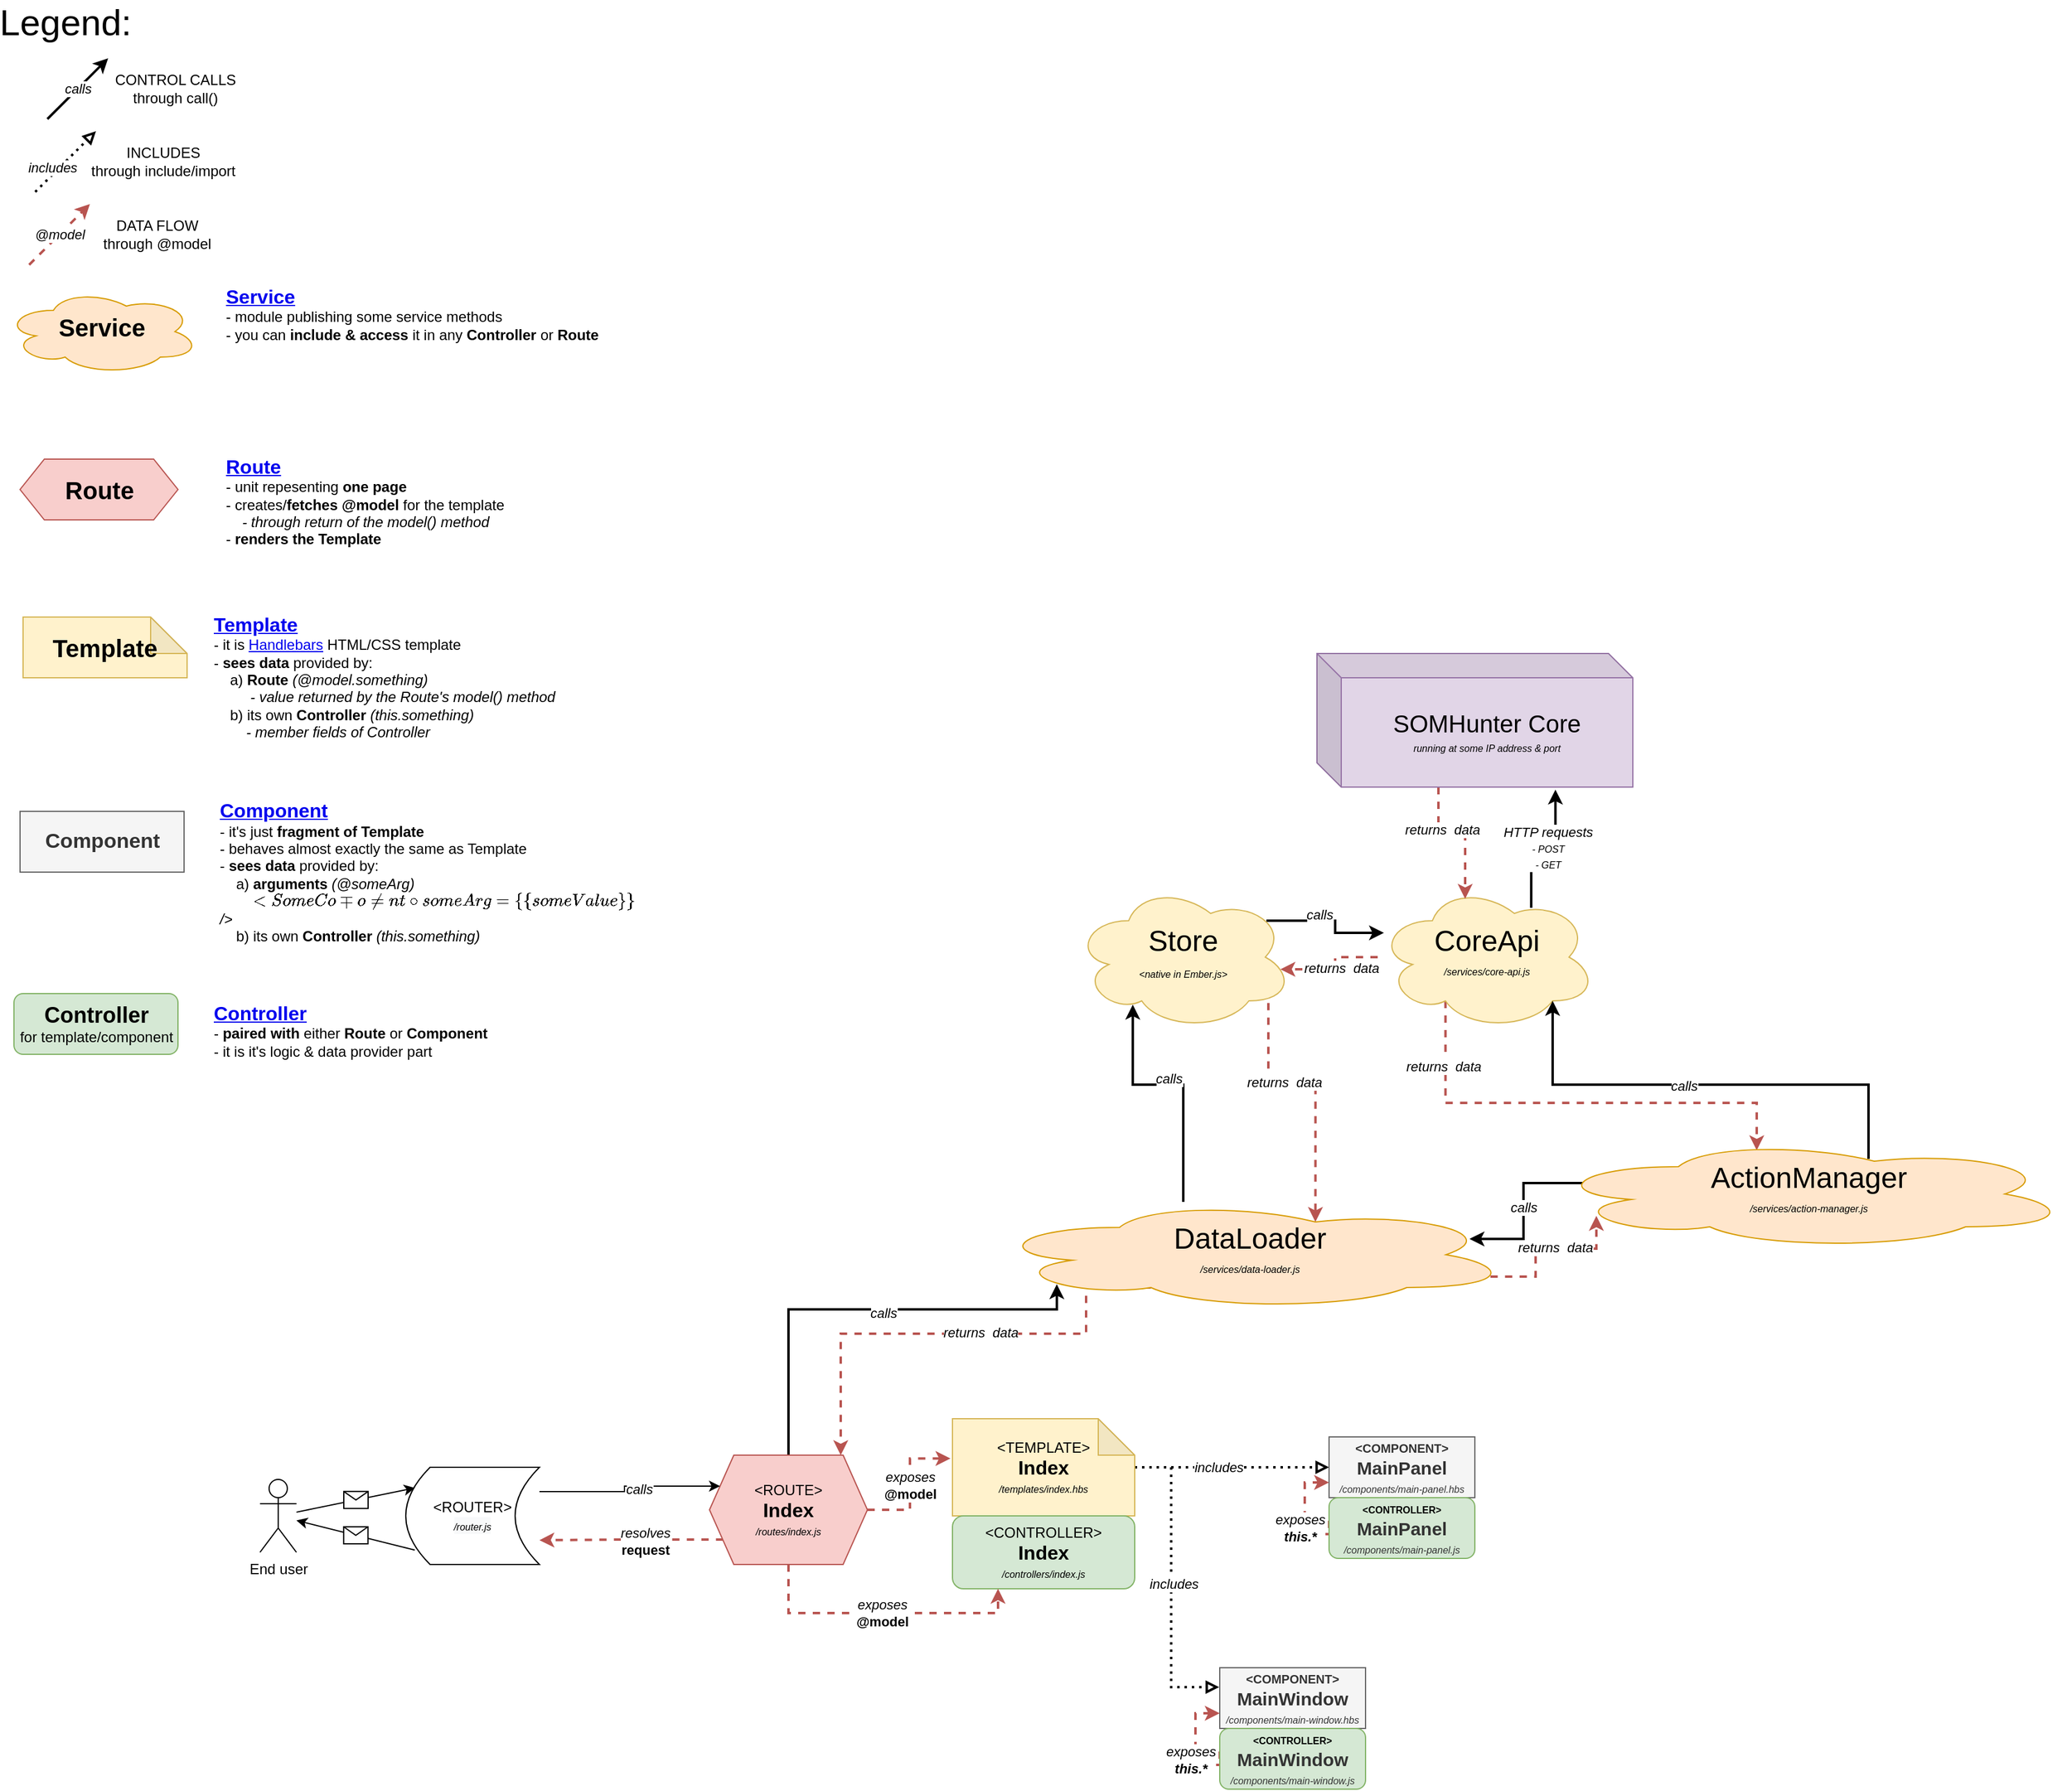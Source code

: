 <mxfile version="14.4.3" type="device"><diagram id="C5RBs43oDa-KdzZeNtuy" name="Page-1"><mxGraphModel dx="3685" dy="2343" grid="1" gridSize="10" guides="1" tooltips="1" connect="1" arrows="1" fold="1" page="1" pageScale="1" pageWidth="827" pageHeight="1169" math="0" shadow="0"><root><mxCell id="WIyWlLk6GJQsqaUBKTNV-0"/><mxCell id="WIyWlLk6GJQsqaUBKTNV-1" parent="WIyWlLk6GJQsqaUBKTNV-0"/><mxCell id="Moz9kq4aoB-IDaMk0kOL-61" style="edgeStyle=orthogonalEdgeStyle;rounded=0;orthogonalLoop=1;jettySize=auto;html=1;entryX=0.755;entryY=1.019;entryDx=0;entryDy=0;entryPerimeter=0;startArrow=none;startFill=0;endArrow=classic;endFill=1;strokeWidth=2;exitX=0.702;exitY=0.161;exitDx=0;exitDy=0;exitPerimeter=0;" parent="WIyWlLk6GJQsqaUBKTNV-1" source="Moz9kq4aoB-IDaMk0kOL-0" target="Moz9kq4aoB-IDaMk0kOL-10" edge="1"><mxGeometry relative="1" as="geometry"/></mxCell><mxCell id="wRcJQOtpRJ1kES2h3xMo-16" value="&lt;i&gt;&lt;font style=&quot;font-size: 11px&quot;&gt;HTTP requests&lt;/font&gt;&lt;br&gt;&lt;span style=&quot;font-size: 8px&quot;&gt;- POST&lt;/span&gt;&lt;br&gt;&lt;span style=&quot;font-size: 8px&quot;&gt;- GET&lt;/span&gt;&lt;br&gt;&lt;/i&gt;" style="edgeLabel;html=1;align=center;verticalAlign=middle;resizable=0;points=[];" vertex="1" connectable="0" parent="Moz9kq4aoB-IDaMk0kOL-61"><mxGeometry x="0.37" relative="1" as="geometry"><mxPoint x="-6.31" y="10.79" as="offset"/></mxGeometry></mxCell><mxCell id="wRcJQOtpRJ1kES2h3xMo-8" style="edgeStyle=orthogonalEdgeStyle;rounded=0;orthogonalLoop=1;jettySize=auto;html=1;dashed=1;startArrow=none;startFill=0;strokeWidth=2;fillColor=#f8cecc;strokeColor=#b85450;entryX=0.4;entryY=0.1;entryDx=0;entryDy=0;entryPerimeter=0;exitX=0.31;exitY=0.8;exitDx=0;exitDy=0;exitPerimeter=0;" edge="1" parent="WIyWlLk6GJQsqaUBKTNV-1" source="Moz9kq4aoB-IDaMk0kOL-0" target="Moz9kq4aoB-IDaMk0kOL-54"><mxGeometry relative="1" as="geometry"><Array as="points"><mxPoint x="-14" y="140"/><mxPoint x="242" y="140"/></Array></mxGeometry></mxCell><mxCell id="wRcJQOtpRJ1kES2h3xMo-20" value="&lt;i&gt;returns&amp;nbsp; data&lt;/i&gt;" style="edgeLabel;html=1;align=center;verticalAlign=middle;resizable=0;points=[];" vertex="1" connectable="0" parent="wRcJQOtpRJ1kES2h3xMo-8"><mxGeometry x="-0.718" y="-2" relative="1" as="geometry"><mxPoint as="offset"/></mxGeometry></mxCell><mxCell id="wRcJQOtpRJ1kES2h3xMo-9" style="edgeStyle=orthogonalEdgeStyle;rounded=0;orthogonalLoop=1;jettySize=auto;html=1;entryX=0.944;entryY=0.583;entryDx=0;entryDy=0;entryPerimeter=0;dashed=1;startArrow=none;startFill=0;strokeWidth=2;fillColor=#f8cecc;strokeColor=#b85450;" edge="1" parent="WIyWlLk6GJQsqaUBKTNV-1" source="Moz9kq4aoB-IDaMk0kOL-0" target="Moz9kq4aoB-IDaMk0kOL-15"><mxGeometry relative="1" as="geometry"/></mxCell><mxCell id="wRcJQOtpRJ1kES2h3xMo-23" value="&lt;i&gt;returns&amp;nbsp; data&lt;/i&gt;" style="edgeLabel;html=1;align=center;verticalAlign=middle;resizable=0;points=[];" vertex="1" connectable="0" parent="wRcJQOtpRJ1kES2h3xMo-9"><mxGeometry x="0.273" y="-1" relative="1" as="geometry"><mxPoint x="17.5" as="offset"/></mxGeometry></mxCell><mxCell id="Moz9kq4aoB-IDaMk0kOL-0" value="&lt;font style=&quot;font-size: 24px ; line-height: 70%&quot;&gt;CoreApi&lt;br&gt;&lt;i style=&quot;font-size: 12px&quot;&gt;&lt;font style=&quot;font-size: 8px&quot;&gt;/services/core-api.js&lt;/font&gt;&lt;/i&gt;&lt;br&gt;&lt;/font&gt;" style="ellipse;shape=cloud;whiteSpace=wrap;html=1;fillColor=#fff2cc;strokeColor=#d6b656;" parent="WIyWlLk6GJQsqaUBKTNV-1" vertex="1"><mxGeometry x="-70" y="-40" width="180" height="120" as="geometry"/></mxCell><mxCell id="wRcJQOtpRJ1kES2h3xMo-45" style="edgeStyle=orthogonalEdgeStyle;rounded=0;orthogonalLoop=1;jettySize=auto;html=1;entryX=0;entryY=0.5;entryDx=0;entryDy=0;dashed=1;dashPattern=1 2;startArrow=none;startFill=0;endArrow=block;endFill=0;strokeColor=#000000;strokeWidth=2;" edge="1" parent="WIyWlLk6GJQsqaUBKTNV-1" source="Moz9kq4aoB-IDaMk0kOL-3" target="wRcJQOtpRJ1kES2h3xMo-40"><mxGeometry relative="1" as="geometry"/></mxCell><mxCell id="wRcJQOtpRJ1kES2h3xMo-46" value="&lt;i&gt;includes&lt;/i&gt;" style="edgeLabel;html=1;align=center;verticalAlign=middle;resizable=0;points=[];" vertex="1" connectable="0" parent="wRcJQOtpRJ1kES2h3xMo-45"><mxGeometry x="-0.137" relative="1" as="geometry"><mxPoint as="offset"/></mxGeometry></mxCell><mxCell id="wRcJQOtpRJ1kES2h3xMo-47" style="edgeStyle=orthogonalEdgeStyle;rounded=0;orthogonalLoop=1;jettySize=auto;html=1;entryX=-0.004;entryY=0.319;entryDx=0;entryDy=0;entryPerimeter=0;dashed=1;dashPattern=1 2;startArrow=none;startFill=0;endArrow=block;endFill=0;strokeColor=#000000;strokeWidth=2;" edge="1" parent="WIyWlLk6GJQsqaUBKTNV-1" source="Moz9kq4aoB-IDaMk0kOL-3" target="Moz9kq4aoB-IDaMk0kOL-48"><mxGeometry relative="1" as="geometry"><Array as="points"><mxPoint x="-240" y="440"/><mxPoint x="-240" y="621"/></Array></mxGeometry></mxCell><mxCell id="wRcJQOtpRJ1kES2h3xMo-48" value="&lt;i&gt;includes&lt;/i&gt;" style="edgeLabel;html=1;align=center;verticalAlign=middle;resizable=0;points=[];" vertex="1" connectable="0" parent="wRcJQOtpRJ1kES2h3xMo-47"><mxGeometry x="0.007" y="2" relative="1" as="geometry"><mxPoint as="offset"/></mxGeometry></mxCell><mxCell id="Moz9kq4aoB-IDaMk0kOL-3" value="&amp;lt;TEMPLATE&amp;gt;&lt;br&gt;&lt;font style=&quot;font-size: 16px&quot;&gt;&lt;b&gt;Index&lt;/b&gt;&lt;/font&gt;&lt;br&gt;&lt;i&gt;&lt;font style=&quot;font-size: 8px&quot;&gt;/templates/index.hbs&lt;/font&gt;&lt;/i&gt;" style="shape=note;whiteSpace=wrap;html=1;backgroundOutline=1;darkOpacity=0.05;fillColor=#fff2cc;strokeColor=#d6b656;" parent="WIyWlLk6GJQsqaUBKTNV-1" vertex="1"><mxGeometry x="-420" y="400" width="150" height="80" as="geometry"/></mxCell><mxCell id="wRcJQOtpRJ1kES2h3xMo-6" style="edgeStyle=orthogonalEdgeStyle;rounded=0;orthogonalLoop=1;jettySize=auto;html=1;entryX=0.4;entryY=0.1;entryDx=0;entryDy=0;entryPerimeter=0;startArrow=none;startFill=0;strokeWidth=2;fillColor=#f8cecc;strokeColor=#b85450;dashed=1;" edge="1" parent="WIyWlLk6GJQsqaUBKTNV-1" source="Moz9kq4aoB-IDaMk0kOL-10" target="Moz9kq4aoB-IDaMk0kOL-0"><mxGeometry relative="1" as="geometry"><Array as="points"><mxPoint x="-20" y="-80"/><mxPoint x="2" y="-80"/></Array></mxGeometry></mxCell><mxCell id="wRcJQOtpRJ1kES2h3xMo-22" value="&lt;i&gt;returns&amp;nbsp; data&lt;/i&gt;" style="edgeLabel;html=1;align=center;verticalAlign=middle;resizable=0;points=[];" vertex="1" connectable="0" parent="wRcJQOtpRJ1kES2h3xMo-6"><mxGeometry x="-0.383" y="3" relative="1" as="geometry"><mxPoint as="offset"/></mxGeometry></mxCell><mxCell id="Moz9kq4aoB-IDaMk0kOL-10" value="&lt;font&gt;&lt;span style=&quot;font-size: 20px&quot;&gt;SOMHunter Core&lt;/span&gt;&lt;br&gt;&lt;span style=&quot;font-size: 8px&quot;&gt;&lt;i&gt;running at some IP address &amp;amp; port&lt;/i&gt;&lt;/span&gt;&lt;br&gt;&lt;/font&gt;" style="shape=cube;whiteSpace=wrap;html=1;boundedLbl=1;backgroundOutline=1;darkOpacity=0.05;darkOpacity2=0.1;strokeColor=#9673a6;fillColor=#e1d5e7;" parent="WIyWlLk6GJQsqaUBKTNV-1" vertex="1"><mxGeometry x="-120" y="-230" width="260" height="110" as="geometry"/></mxCell><mxCell id="Moz9kq4aoB-IDaMk0kOL-62" style="edgeStyle=orthogonalEdgeStyle;rounded=0;orthogonalLoop=1;jettySize=auto;html=1;entryX=0.831;entryY=0;entryDx=0;entryDy=0;startArrow=none;startFill=0;endArrow=classic;endFill=1;strokeWidth=2;fillColor=#f8cecc;strokeColor=#b85450;dashed=1;exitX=0.31;exitY=0.8;exitDx=0;exitDy=0;exitPerimeter=0;entryPerimeter=0;" parent="WIyWlLk6GJQsqaUBKTNV-1" source="wRcJQOtpRJ1kES2h3xMo-0" target="Moz9kq4aoB-IDaMk0kOL-24" edge="1"><mxGeometry relative="1" as="geometry"><Array as="points"><mxPoint x="-310" y="292"/><mxPoint x="-310" y="330"/><mxPoint x="-512" y="330"/></Array></mxGeometry></mxCell><mxCell id="wRcJQOtpRJ1kES2h3xMo-18" value="&lt;i&gt;returns&amp;nbsp; data&lt;/i&gt;" style="edgeLabel;html=1;align=center;verticalAlign=middle;resizable=0;points=[];" vertex="1" connectable="0" parent="Moz9kq4aoB-IDaMk0kOL-62"><mxGeometry x="-0.092" y="-1" relative="1" as="geometry"><mxPoint as="offset"/></mxGeometry></mxCell><mxCell id="wRcJQOtpRJ1kES2h3xMo-5" style="edgeStyle=orthogonalEdgeStyle;rounded=0;orthogonalLoop=1;jettySize=auto;html=1;startArrow=none;startFill=0;strokeWidth=2;exitX=0.88;exitY=0.25;exitDx=0;exitDy=0;exitPerimeter=0;" edge="1" parent="WIyWlLk6GJQsqaUBKTNV-1" source="Moz9kq4aoB-IDaMk0kOL-15" target="Moz9kq4aoB-IDaMk0kOL-0"><mxGeometry relative="1" as="geometry"><Array as="points"><mxPoint x="-105" y="-10"/><mxPoint x="-105"/></Array></mxGeometry></mxCell><mxCell id="wRcJQOtpRJ1kES2h3xMo-15" value="&lt;i&gt;calls&lt;/i&gt;" style="edgeLabel;html=1;align=center;verticalAlign=middle;resizable=0;points=[];" vertex="1" connectable="0" parent="wRcJQOtpRJ1kES2h3xMo-5"><mxGeometry x="-0.183" y="5" relative="1" as="geometry"><mxPoint as="offset"/></mxGeometry></mxCell><mxCell id="wRcJQOtpRJ1kES2h3xMo-10" style="edgeStyle=orthogonalEdgeStyle;rounded=0;orthogonalLoop=1;jettySize=auto;html=1;entryX=0.625;entryY=0.2;entryDx=0;entryDy=0;entryPerimeter=0;dashed=1;startArrow=none;startFill=0;strokeWidth=2;fillColor=#f8cecc;strokeColor=#b85450;" edge="1" parent="WIyWlLk6GJQsqaUBKTNV-1" source="Moz9kq4aoB-IDaMk0kOL-15" target="wRcJQOtpRJ1kES2h3xMo-0"><mxGeometry relative="1" as="geometry"><Array as="points"><mxPoint x="-160" y="125"/><mxPoint x="-121" y="125"/></Array></mxGeometry></mxCell><mxCell id="wRcJQOtpRJ1kES2h3xMo-19" value="&lt;i&gt;returns&amp;nbsp; data&lt;/i&gt;" style="edgeLabel;html=1;align=center;verticalAlign=middle;resizable=0;points=[];" vertex="1" connectable="0" parent="wRcJQOtpRJ1kES2h3xMo-10"><mxGeometry x="-0.263" y="2" relative="1" as="geometry"><mxPoint as="offset"/></mxGeometry></mxCell><mxCell id="Moz9kq4aoB-IDaMk0kOL-15" value="&lt;font style=&quot;font-size: 24px ; line-height: 80%&quot;&gt;Store&lt;br&gt;&lt;i style=&quot;font-size: 12px&quot;&gt;&lt;font style=&quot;font-size: 8px&quot;&gt;&amp;lt;native in Ember.js&amp;gt;&lt;/font&gt;&lt;/i&gt;&lt;br&gt;&lt;/font&gt;" style="ellipse;shape=cloud;whiteSpace=wrap;html=1;fillColor=#fff2cc;strokeColor=#d6b656;" parent="WIyWlLk6GJQsqaUBKTNV-1" vertex="1"><mxGeometry x="-320" y="-40" width="180" height="120" as="geometry"/></mxCell><mxCell id="Moz9kq4aoB-IDaMk0kOL-16" value="End user" style="shape=umlActor;verticalLabelPosition=bottom;verticalAlign=top;html=1;outlineConnect=0;fillColor=#ffffff;gradientColor=none;" parent="WIyWlLk6GJQsqaUBKTNV-1" vertex="1"><mxGeometry x="-990" y="450" width="30" height="60" as="geometry"/></mxCell><mxCell id="Moz9kq4aoB-IDaMk0kOL-17" value="" style="endArrow=classic;html=1;entryX=0.069;entryY=0.212;entryDx=0;entryDy=0;entryPerimeter=0;" parent="WIyWlLk6GJQsqaUBKTNV-1" source="Moz9kq4aoB-IDaMk0kOL-16" target="Moz9kq4aoB-IDaMk0kOL-25" edge="1"><mxGeometry relative="1" as="geometry"><mxPoint x="-880" y="460" as="sourcePoint"/><mxPoint x="-691.333" y="465.5" as="targetPoint"/></mxGeometry></mxCell><mxCell id="Moz9kq4aoB-IDaMk0kOL-18" value="" style="shape=message;html=1;outlineConnect=0;" parent="Moz9kq4aoB-IDaMk0kOL-17" vertex="1"><mxGeometry width="20" height="14" relative="1" as="geometry"><mxPoint x="-10" y="-7" as="offset"/></mxGeometry></mxCell><mxCell id="Moz9kq4aoB-IDaMk0kOL-20" value="" style="endArrow=classic;html=1;exitX=0.067;exitY=0.852;exitDx=0;exitDy=0;exitPerimeter=0;" parent="WIyWlLk6GJQsqaUBKTNV-1" source="Moz9kq4aoB-IDaMk0kOL-25" target="Moz9kq4aoB-IDaMk0kOL-16" edge="1"><mxGeometry relative="1" as="geometry"><mxPoint x="-691.333" y="504.5" as="sourcePoint"/><mxPoint x="-250" y="380" as="targetPoint"/></mxGeometry></mxCell><mxCell id="Moz9kq4aoB-IDaMk0kOL-21" value="" style="shape=message;html=1;outlineConnect=0;" parent="Moz9kq4aoB-IDaMk0kOL-20" vertex="1"><mxGeometry width="20" height="14" relative="1" as="geometry"><mxPoint x="-10" y="-7" as="offset"/></mxGeometry></mxCell><mxCell id="Moz9kq4aoB-IDaMk0kOL-22" value="&amp;lt;CONTROLLER&amp;gt;&lt;br&gt;&lt;b style=&quot;font-size: 16px&quot;&gt;Index&lt;/b&gt;&lt;br&gt;&lt;span&gt;&lt;i&gt;&lt;font style=&quot;font-size: 8px&quot;&gt;/controllers/index.js&lt;/font&gt;&lt;/i&gt;&lt;/span&gt;" style="rounded=1;whiteSpace=wrap;html=1;fillColor=#d5e8d4;strokeColor=#82b366;" parent="WIyWlLk6GJQsqaUBKTNV-1" vertex="1"><mxGeometry x="-420" y="480" width="150" height="60" as="geometry"/></mxCell><mxCell id="Moz9kq4aoB-IDaMk0kOL-27" value="&lt;i&gt;exposes&lt;/i&gt;&lt;br&gt;&lt;b&gt;@model&lt;/b&gt;" style="edgeStyle=orthogonalEdgeStyle;rounded=0;orthogonalLoop=1;jettySize=auto;html=1;entryX=-0.011;entryY=0.409;entryDx=0;entryDy=0;entryPerimeter=0;dashed=1;fillColor=#f8cecc;strokeColor=#b85450;strokeWidth=2;" parent="WIyWlLk6GJQsqaUBKTNV-1" source="Moz9kq4aoB-IDaMk0kOL-24" target="Moz9kq4aoB-IDaMk0kOL-3" edge="1"><mxGeometry relative="1" as="geometry"/></mxCell><mxCell id="Moz9kq4aoB-IDaMk0kOL-36" style="edgeStyle=orthogonalEdgeStyle;rounded=0;orthogonalLoop=1;jettySize=auto;html=1;entryX=1;entryY=0.75;entryDx=0;entryDy=0;exitX=0.087;exitY=0.772;exitDx=0;exitDy=0;exitPerimeter=0;dashed=1;fillColor=#f8cecc;strokeColor=#b85450;strokeWidth=2;" parent="WIyWlLk6GJQsqaUBKTNV-1" source="Moz9kq4aoB-IDaMk0kOL-24" target="Moz9kq4aoB-IDaMk0kOL-25" edge="1"><mxGeometry relative="1" as="geometry"/></mxCell><mxCell id="Moz9kq4aoB-IDaMk0kOL-37" value="&lt;i&gt;resolves&lt;/i&gt;&lt;br&gt;&lt;b&gt;request&lt;/b&gt;" style="edgeLabel;html=1;align=center;verticalAlign=middle;resizable=0;points=[];" parent="Moz9kq4aoB-IDaMk0kOL-36" vertex="1" connectable="0"><mxGeometry x="-0.146" y="1" relative="1" as="geometry"><mxPoint as="offset"/></mxGeometry></mxCell><mxCell id="wRcJQOtpRJ1kES2h3xMo-12" style="edgeStyle=orthogonalEdgeStyle;rounded=0;orthogonalLoop=1;jettySize=auto;html=1;entryX=0.13;entryY=0.77;entryDx=0;entryDy=0;entryPerimeter=0;startArrow=none;startFill=0;strokeWidth=2;" edge="1" parent="WIyWlLk6GJQsqaUBKTNV-1" source="Moz9kq4aoB-IDaMk0kOL-24" target="wRcJQOtpRJ1kES2h3xMo-0"><mxGeometry relative="1" as="geometry"><Array as="points"><mxPoint x="-555" y="310"/><mxPoint x="-334" y="310"/></Array></mxGeometry></mxCell><mxCell id="wRcJQOtpRJ1kES2h3xMo-13" value="&lt;i&gt;calls&lt;/i&gt;" style="edgeLabel;html=1;align=center;verticalAlign=middle;resizable=0;points=[];" vertex="1" connectable="0" parent="wRcJQOtpRJ1kES2h3xMo-12"><mxGeometry x="0.093" y="-3" relative="1" as="geometry"><mxPoint as="offset"/></mxGeometry></mxCell><mxCell id="Moz9kq4aoB-IDaMk0kOL-24" value="&amp;lt;ROUTE&amp;gt;&lt;br&gt;&lt;b style=&quot;font-size: 16px&quot;&gt;Index&lt;/b&gt;&lt;br&gt;&lt;i&gt;&lt;font style=&quot;font-size: 8px&quot;&gt;/routes/index.js&lt;/font&gt;&lt;/i&gt;" style="shape=hexagon;perimeter=hexagonPerimeter2;whiteSpace=wrap;html=1;fixedSize=1;fillColor=#f8cecc;strokeColor=#b85450;" parent="WIyWlLk6GJQsqaUBKTNV-1" vertex="1"><mxGeometry x="-620" y="430" width="130" height="90" as="geometry"/></mxCell><mxCell id="Moz9kq4aoB-IDaMk0kOL-26" style="edgeStyle=orthogonalEdgeStyle;rounded=0;orthogonalLoop=1;jettySize=auto;html=1;entryX=0;entryY=0.25;entryDx=0;entryDy=0;exitX=1;exitY=0.25;exitDx=0;exitDy=0;fillColor=#f8cecc;" parent="WIyWlLk6GJQsqaUBKTNV-1" source="Moz9kq4aoB-IDaMk0kOL-25" target="Moz9kq4aoB-IDaMk0kOL-24" edge="1"><mxGeometry relative="1" as="geometry"/></mxCell><mxCell id="Moz9kq4aoB-IDaMk0kOL-28" value="&lt;i&gt;calls&lt;br&gt;&lt;/i&gt;" style="edgeLabel;html=1;align=center;verticalAlign=middle;resizable=0;points=[];" parent="Moz9kq4aoB-IDaMk0kOL-26" vertex="1" connectable="0"><mxGeometry x="0.129" y="-2" relative="1" as="geometry"><mxPoint as="offset"/></mxGeometry></mxCell><mxCell id="Moz9kq4aoB-IDaMk0kOL-25" value="&lt;font face=&quot;helvetica&quot;&gt;&amp;lt;ROUTER&amp;gt;&lt;/font&gt;&lt;br style=&quot;color: rgb(0 , 0 , 0) ; font-family: &amp;#34;helvetica&amp;#34; ; font-size: 12px ; font-style: normal ; font-weight: 400 ; letter-spacing: normal ; text-align: center ; text-indent: 0px ; text-transform: none ; word-spacing: 0px ; background-color: rgb(248 , 249 , 250)&quot;&gt;&lt;i style=&quot;color: rgb(0 , 0 , 0) ; font-family: &amp;#34;helvetica&amp;#34; ; font-size: 12px ; font-weight: 400 ; letter-spacing: normal ; text-align: center ; text-indent: 0px ; text-transform: none ; word-spacing: 0px ; background-color: rgb(248 , 249 , 250)&quot;&gt;&lt;font style=&quot;font-size: 8px&quot;&gt;/router.js&lt;/font&gt;&lt;/i&gt;" style="shape=dataStorage;whiteSpace=wrap;html=1;fixedSize=1;fillColor=#ffffff;gradientColor=none;" parent="WIyWlLk6GJQsqaUBKTNV-1" vertex="1"><mxGeometry x="-870" y="440" width="110" height="80" as="geometry"/></mxCell><mxCell id="Moz9kq4aoB-IDaMk0kOL-29" value="&lt;i&gt;exposes&lt;/i&gt;&lt;br&gt;&lt;b&gt;@model&lt;/b&gt;" style="edgeStyle=orthogonalEdgeStyle;rounded=0;orthogonalLoop=1;jettySize=auto;html=1;entryX=0.25;entryY=1;entryDx=0;entryDy=0;dashed=1;fillColor=#f8cecc;strokeColor=#b85450;exitX=0.5;exitY=1;exitDx=0;exitDy=0;strokeWidth=2;" parent="WIyWlLk6GJQsqaUBKTNV-1" source="Moz9kq4aoB-IDaMk0kOL-24" target="Moz9kq4aoB-IDaMk0kOL-22" edge="1"><mxGeometry relative="1" as="geometry"><mxPoint x="-480" y="485" as="sourcePoint"/><mxPoint x="-411.65" y="442.72" as="targetPoint"/><Array as="points"><mxPoint x="-555" y="560"/><mxPoint x="-382" y="560"/></Array></mxGeometry></mxCell><mxCell id="Moz9kq4aoB-IDaMk0kOL-32" value="&lt;i&gt;@model&lt;/i&gt;" style="endArrow=classic;html=1;dashed=1;fillColor=#f8cecc;strokeColor=#b85450;strokeWidth=2;" parent="WIyWlLk6GJQsqaUBKTNV-1" edge="1"><mxGeometry width="50" height="50" relative="1" as="geometry"><mxPoint x="-1180" y="-550" as="sourcePoint"/><mxPoint x="-1130" y="-600" as="targetPoint"/></mxGeometry></mxCell><mxCell id="Moz9kq4aoB-IDaMk0kOL-33" value="DATA FLOW &lt;br&gt;through @model" style="text;html=1;align=center;verticalAlign=middle;resizable=0;points=[];autosize=1;" parent="WIyWlLk6GJQsqaUBKTNV-1" vertex="1"><mxGeometry x="-1125" y="-590" width="100" height="30" as="geometry"/></mxCell><mxCell id="Moz9kq4aoB-IDaMk0kOL-48" value="&lt;b&gt;&lt;font style=&quot;font-size: 10px&quot;&gt;&amp;lt;COMPONENT&amp;gt;&lt;/font&gt;&lt;br&gt;&lt;font style=&quot;font-size: 15px&quot;&gt;MainWindow&lt;/font&gt;&lt;/b&gt;&lt;font style=&quot;font-size: 15px&quot;&gt;&lt;br&gt;&lt;/font&gt;&lt;i&gt;&lt;font style=&quot;font-size: 8px&quot;&gt;/components/main-window.hbs&lt;/font&gt;&lt;/i&gt;" style="rounded=0;whiteSpace=wrap;html=1;fillColor=#f5f5f5;strokeColor=#666666;fontColor=#333333;" parent="WIyWlLk6GJQsqaUBKTNV-1" vertex="1"><mxGeometry x="-200" y="605" width="120" height="50" as="geometry"/></mxCell><mxCell id="Moz9kq4aoB-IDaMk0kOL-49" style="edgeStyle=orthogonalEdgeStyle;rounded=0;orthogonalLoop=1;jettySize=auto;html=1;exitX=0.5;exitY=1;exitDx=0;exitDy=0;fillColor=#f5f5f5;strokeColor=#666666;" parent="WIyWlLk6GJQsqaUBKTNV-1" source="Moz9kq4aoB-IDaMk0kOL-48" target="Moz9kq4aoB-IDaMk0kOL-48" edge="1"><mxGeometry relative="1" as="geometry"/></mxCell><mxCell id="Moz9kq4aoB-IDaMk0kOL-50" value="&lt;i&gt;exposes &lt;br&gt;&lt;b&gt;this.*&lt;/b&gt;&lt;/i&gt;" style="edgeStyle=orthogonalEdgeStyle;rounded=0;orthogonalLoop=1;jettySize=auto;html=1;entryX=0;entryY=0.75;entryDx=0;entryDy=0;dashed=1;endArrow=classic;endFill=1;strokeWidth=2;fillColor=#f8cecc;strokeColor=#b85450;exitX=0;exitY=0.5;exitDx=0;exitDy=0;" parent="WIyWlLk6GJQsqaUBKTNV-1" source="Moz9kq4aoB-IDaMk0kOL-51" target="Moz9kq4aoB-IDaMk0kOL-48" edge="1"><mxGeometry x="0.467" y="4" relative="1" as="geometry"><Array as="points"><mxPoint x="-200" y="675"/><mxPoint x="-140" y="675"/><mxPoint x="-140" y="685"/><mxPoint x="-220" y="685"/><mxPoint x="-220" y="643"/></Array><mxPoint as="offset"/></mxGeometry></mxCell><mxCell id="Moz9kq4aoB-IDaMk0kOL-51" value="&lt;font style=&quot;font-size: 8px&quot;&gt;&lt;b&gt;&amp;lt;CONTROLLER&amp;gt;&lt;br&gt;&lt;/b&gt;&lt;b style=&quot;color: rgb(51 , 51 , 51) ; font-size: 12px&quot;&gt;&lt;font style=&quot;font-size: 15px&quot;&gt;MainWindow&lt;/font&gt;&lt;/b&gt;&lt;br&gt;&lt;/font&gt;&lt;i style=&quot;color: rgb(51 , 51 , 51)&quot;&gt;&lt;font style=&quot;font-size: 8px&quot;&gt;/components/main-window.js&lt;/font&gt;&lt;/i&gt;" style="rounded=1;whiteSpace=wrap;html=1;fillColor=#d5e8d4;strokeColor=#82b366;" parent="WIyWlLk6GJQsqaUBKTNV-1" vertex="1"><mxGeometry x="-200" y="655" width="120" height="50" as="geometry"/></mxCell><mxCell id="Moz9kq4aoB-IDaMk0kOL-55" style="edgeStyle=orthogonalEdgeStyle;rounded=0;orthogonalLoop=1;jettySize=auto;html=1;entryX=0.8;entryY=0.8;entryDx=0;entryDy=0;entryPerimeter=0;endArrow=classic;endFill=1;strokeWidth=2;startArrow=none;startFill=0;exitX=0.614;exitY=0.179;exitDx=0;exitDy=0;exitPerimeter=0;" parent="WIyWlLk6GJQsqaUBKTNV-1" source="Moz9kq4aoB-IDaMk0kOL-54" target="Moz9kq4aoB-IDaMk0kOL-0" edge="1"><mxGeometry relative="1" as="geometry"/></mxCell><mxCell id="wRcJQOtpRJ1kES2h3xMo-17" value="&lt;i&gt;calls&lt;/i&gt;" style="edgeLabel;html=1;align=center;verticalAlign=middle;resizable=0;points=[];" vertex="1" connectable="0" parent="Moz9kq4aoB-IDaMk0kOL-55"><mxGeometry x="0.093" y="1" relative="1" as="geometry"><mxPoint as="offset"/></mxGeometry></mxCell><mxCell id="wRcJQOtpRJ1kES2h3xMo-1" value="&lt;i&gt;calls&lt;/i&gt;" style="edgeStyle=orthogonalEdgeStyle;rounded=0;orthogonalLoop=1;jettySize=auto;html=1;entryX=0.92;entryY=0.355;entryDx=0;entryDy=0;entryPerimeter=0;exitX=0.07;exitY=0.4;exitDx=0;exitDy=0;exitPerimeter=0;strokeWidth=2;" edge="1" parent="WIyWlLk6GJQsqaUBKTNV-1" source="Moz9kq4aoB-IDaMk0kOL-54" target="wRcJQOtpRJ1kES2h3xMo-0"><mxGeometry relative="1" as="geometry"/></mxCell><mxCell id="Moz9kq4aoB-IDaMk0kOL-54" value="&lt;font style=&quot;font-size: 24px ; line-height: 70%&quot;&gt;ActionManager&lt;br&gt;&lt;i style=&quot;font-size: 12px&quot;&gt;&lt;font style=&quot;font-size: 8px&quot;&gt;/services/action-manager.js&lt;/font&gt;&lt;/i&gt;&lt;br&gt;&lt;/font&gt;" style="ellipse;shape=cloud;whiteSpace=wrap;html=1;fillColor=#ffe6cc;strokeColor=#d79b00;" parent="WIyWlLk6GJQsqaUBKTNV-1" vertex="1"><mxGeometry x="70" y="170" width="430" height="90" as="geometry"/></mxCell><mxCell id="wRcJQOtpRJ1kES2h3xMo-7" style="edgeStyle=orthogonalEdgeStyle;rounded=0;orthogonalLoop=1;jettySize=auto;html=1;entryX=0.093;entryY=0.7;entryDx=0;entryDy=0;entryPerimeter=0;dashed=1;startArrow=none;startFill=0;strokeWidth=2;fillColor=#f8cecc;strokeColor=#b85450;exitX=0.96;exitY=0.7;exitDx=0;exitDy=0;exitPerimeter=0;" edge="1" parent="WIyWlLk6GJQsqaUBKTNV-1" source="wRcJQOtpRJ1kES2h3xMo-0" target="Moz9kq4aoB-IDaMk0kOL-54"><mxGeometry relative="1" as="geometry"><Array as="points"><mxPoint x="60" y="283"/><mxPoint x="60" y="260"/><mxPoint x="110" y="260"/></Array></mxGeometry></mxCell><mxCell id="wRcJQOtpRJ1kES2h3xMo-21" value="&lt;i&gt;returns&amp;nbsp; data&lt;/i&gt;" style="edgeLabel;html=1;align=center;verticalAlign=middle;resizable=0;points=[];" vertex="1" connectable="0" parent="wRcJQOtpRJ1kES2h3xMo-7"><mxGeometry x="0.102" y="1" relative="1" as="geometry"><mxPoint as="offset"/></mxGeometry></mxCell><mxCell id="wRcJQOtpRJ1kES2h3xMo-11" style="edgeStyle=orthogonalEdgeStyle;rounded=0;orthogonalLoop=1;jettySize=auto;html=1;entryX=0.269;entryY=0.826;entryDx=0;entryDy=0;entryPerimeter=0;startArrow=none;startFill=0;strokeWidth=2;" edge="1" parent="WIyWlLk6GJQsqaUBKTNV-1" source="wRcJQOtpRJ1kES2h3xMo-0" target="Moz9kq4aoB-IDaMk0kOL-15"><mxGeometry relative="1" as="geometry"><Array as="points"><mxPoint x="-230" y="125"/><mxPoint x="-272" y="125"/></Array></mxGeometry></mxCell><mxCell id="wRcJQOtpRJ1kES2h3xMo-14" value="&lt;i&gt;calls&lt;/i&gt;" style="edgeLabel;html=1;align=center;verticalAlign=middle;resizable=0;points=[];" vertex="1" connectable="0" parent="wRcJQOtpRJ1kES2h3xMo-11"><mxGeometry x="0.072" y="-5" relative="1" as="geometry"><mxPoint x="1" as="offset"/></mxGeometry></mxCell><mxCell id="wRcJQOtpRJ1kES2h3xMo-0" value="&lt;font style=&quot;font-size: 24px ; line-height: 70%&quot;&gt;DataLoader&lt;br&gt;&lt;i style=&quot;font-size: 12px&quot;&gt;&lt;font style=&quot;font-size: 8px&quot;&gt;/services/data-loader.js&lt;/font&gt;&lt;/i&gt;&lt;br&gt;&lt;/font&gt;" style="ellipse;shape=cloud;whiteSpace=wrap;html=1;fillColor=#ffe6cc;strokeColor=#d79b00;" vertex="1" parent="WIyWlLk6GJQsqaUBKTNV-1"><mxGeometry x="-390" y="220" width="430" height="90" as="geometry"/></mxCell><mxCell id="wRcJQOtpRJ1kES2h3xMo-24" value="&lt;font style=&quot;line-height: 70%&quot;&gt;&lt;font style=&quot;font-size: 20px&quot;&gt;&lt;b&gt;Service&lt;/b&gt;&lt;/font&gt;&lt;br&gt;&lt;/font&gt;" style="ellipse;shape=cloud;whiteSpace=wrap;html=1;fillColor=#ffe6cc;strokeColor=#d79b00;" vertex="1" parent="WIyWlLk6GJQsqaUBKTNV-1"><mxGeometry x="-1200" y="-530" width="160" height="70" as="geometry"/></mxCell><mxCell id="wRcJQOtpRJ1kES2h3xMo-25" value="&lt;font style=&quot;font-size: 30px&quot;&gt;Legend:&lt;/font&gt;" style="text;html=1;strokeColor=none;fillColor=none;align=center;verticalAlign=middle;whiteSpace=wrap;rounded=0;" vertex="1" parent="WIyWlLk6GJQsqaUBKTNV-1"><mxGeometry x="-1170" y="-760" width="40" height="20" as="geometry"/></mxCell><mxCell id="wRcJQOtpRJ1kES2h3xMo-26" value="&lt;i&gt;calls&lt;/i&gt;" style="endArrow=classic;html=1;fillColor=#f8cecc;strokeWidth=2;" edge="1" parent="WIyWlLk6GJQsqaUBKTNV-1"><mxGeometry width="50" height="50" relative="1" as="geometry"><mxPoint x="-1165" y="-670" as="sourcePoint"/><mxPoint x="-1115" y="-720" as="targetPoint"/></mxGeometry></mxCell><mxCell id="wRcJQOtpRJ1kES2h3xMo-27" value="CONTROL CALLS&lt;br&gt;through call()" style="text;html=1;align=center;verticalAlign=middle;resizable=0;points=[];autosize=1;" vertex="1" parent="WIyWlLk6GJQsqaUBKTNV-1"><mxGeometry x="-1120" y="-710" width="120" height="30" as="geometry"/></mxCell><mxCell id="wRcJQOtpRJ1kES2h3xMo-28" value="&lt;i&gt;includes&lt;/i&gt;" style="endArrow=block;html=1;fillColor=#f8cecc;strokeWidth=2;dashed=1;dashPattern=1 2;endFill=0;" edge="1" parent="WIyWlLk6GJQsqaUBKTNV-1"><mxGeometry x="-0.3" y="4" width="50" height="50" relative="1" as="geometry"><mxPoint x="-1175" y="-610" as="sourcePoint"/><mxPoint x="-1125" y="-660" as="targetPoint"/><mxPoint as="offset"/></mxGeometry></mxCell><mxCell id="wRcJQOtpRJ1kES2h3xMo-29" value="INCLUDES&lt;br&gt;through include/import" style="text;html=1;align=center;verticalAlign=middle;resizable=0;points=[];autosize=1;" vertex="1" parent="WIyWlLk6GJQsqaUBKTNV-1"><mxGeometry x="-1135" y="-650" width="130" height="30" as="geometry"/></mxCell><mxCell id="wRcJQOtpRJ1kES2h3xMo-30" value="&lt;b&gt;&lt;font style=&quot;font-size: 17px&quot;&gt;Component&lt;/font&gt;&lt;/b&gt;" style="rounded=0;whiteSpace=wrap;html=1;fillColor=#f5f5f5;strokeColor=#666666;fontColor=#333333;" vertex="1" parent="WIyWlLk6GJQsqaUBKTNV-1"><mxGeometry x="-1187.5" y="-100" width="135" height="50" as="geometry"/></mxCell><mxCell id="wRcJQOtpRJ1kES2h3xMo-31" value="&lt;b&gt;&lt;font style=&quot;font-size: 18px&quot;&gt;Controller&lt;/font&gt;&lt;br&gt;&lt;/b&gt;for template/component" style="rounded=1;whiteSpace=wrap;html=1;fillColor=#d5e8d4;strokeColor=#82b366;" vertex="1" parent="WIyWlLk6GJQsqaUBKTNV-1"><mxGeometry x="-1192.5" y="50" width="135" height="50" as="geometry"/></mxCell><mxCell id="wRcJQOtpRJ1kES2h3xMo-32" value="&lt;font style=&quot;font-size: 20px&quot;&gt;&lt;b&gt;Template&lt;/b&gt;&lt;/font&gt;" style="shape=note;whiteSpace=wrap;html=1;backgroundOutline=1;darkOpacity=0.05;fillColor=#fff2cc;strokeColor=#d6b656;" vertex="1" parent="WIyWlLk6GJQsqaUBKTNV-1"><mxGeometry x="-1185" y="-260" width="135" height="50" as="geometry"/></mxCell><mxCell id="wRcJQOtpRJ1kES2h3xMo-33" value="&lt;b&gt;&lt;font style=&quot;font-size: 16px&quot;&gt;&lt;a href=&quot;https://guides.emberjs.com/release/components/introducing-components/&quot;&gt;Component&lt;/a&gt;&lt;/font&gt;&lt;/b&gt;&lt;br&gt;- it's just &lt;b&gt;fragment of Template&lt;/b&gt;&lt;br&gt;- behaves almost exactly the same as Template&lt;br&gt;&lt;div&gt;-&amp;nbsp;&lt;b&gt;sees data&lt;/b&gt;&amp;nbsp;provided by:&lt;/div&gt;&lt;div&gt;&amp;nbsp; &amp;nbsp; a) &lt;b&gt;arguments&amp;nbsp;&lt;/b&gt;&lt;i&gt;(@someArg)&amp;nbsp;&lt;/i&gt;&lt;/div&gt;&lt;div&gt;&lt;i&gt;&amp;nbsp; &amp;nbsp; &amp;nbsp; &amp;nbsp; `&amp;lt;SomeComponent @someArg={{someValue}}` /&amp;gt;&lt;/i&gt;&lt;/div&gt;&lt;div&gt;&amp;nbsp; &amp;nbsp; b) its own&amp;nbsp;&lt;b&gt;Controller&amp;nbsp;&lt;/b&gt;&lt;i&gt;(this.something)&lt;/i&gt;&lt;/div&gt;" style="text;html=1;strokeColor=none;fillColor=none;align=left;verticalAlign=middle;whiteSpace=wrap;rounded=0;" vertex="1" parent="WIyWlLk6GJQsqaUBKTNV-1"><mxGeometry x="-1025" y="-110" width="350" height="120" as="geometry"/></mxCell><mxCell id="wRcJQOtpRJ1kES2h3xMo-34" value="&lt;div&gt;&lt;font style=&quot;font-size: 16px&quot;&gt;&lt;b&gt;&lt;a href=&quot;https://guides.emberjs.com/release/services/&quot;&gt;Service&lt;/a&gt;&lt;/b&gt;&lt;/font&gt;&lt;/div&gt;&lt;div&gt;- module publishing some service methods&lt;/div&gt;&lt;div&gt;- you can &lt;b&gt;include&lt;/b&gt;&amp;nbsp;&lt;b&gt;&amp;amp; access&lt;/b&gt; it in any &lt;b&gt;Controller&lt;/b&gt; or &lt;b&gt;Route&lt;/b&gt;&lt;/div&gt;" style="text;html=1;strokeColor=none;fillColor=none;align=left;verticalAlign=top;whiteSpace=wrap;rounded=0;labelPosition=center;verticalLabelPosition=middle;" vertex="1" parent="WIyWlLk6GJQsqaUBKTNV-1"><mxGeometry x="-1020" y="-540" width="320" height="110" as="geometry"/></mxCell><mxCell id="wRcJQOtpRJ1kES2h3xMo-36" value="&lt;font style=&quot;font-size: 20px&quot;&gt;&lt;b&gt;Route&lt;/b&gt;&lt;/font&gt;" style="shape=hexagon;perimeter=hexagonPerimeter2;whiteSpace=wrap;html=1;fixedSize=1;fillColor=#f8cecc;strokeColor=#b85450;" vertex="1" parent="WIyWlLk6GJQsqaUBKTNV-1"><mxGeometry x="-1187.5" y="-390" width="130" height="50" as="geometry"/></mxCell><mxCell id="wRcJQOtpRJ1kES2h3xMo-37" value="&lt;div&gt;&lt;span style=&quot;font-size: 16px&quot;&gt;&lt;b&gt;&lt;a href=&quot;https://guides.emberjs.com/release/routing/defining-your-routes/&quot;&gt;Route&lt;/a&gt;&lt;/b&gt;&lt;/span&gt;&lt;/div&gt;&lt;div&gt;- unit repesenting &lt;b&gt;one page&lt;/b&gt;&lt;br&gt;&lt;/div&gt;&lt;div&gt;- creates/&lt;b&gt;fetches @model&lt;/b&gt; for the template&lt;/div&gt;&lt;div&gt;&lt;i&gt;&amp;nbsp; &amp;nbsp; - through return of the model() method&lt;/i&gt;&lt;/div&gt;&lt;div&gt;- &lt;b&gt;renders the Template&lt;/b&gt;&lt;/div&gt;" style="text;html=1;strokeColor=none;fillColor=none;align=left;verticalAlign=top;whiteSpace=wrap;rounded=0;labelPosition=center;verticalLabelPosition=middle;" vertex="1" parent="WIyWlLk6GJQsqaUBKTNV-1"><mxGeometry x="-1020" y="-400" width="320" height="130" as="geometry"/></mxCell><mxCell id="wRcJQOtpRJ1kES2h3xMo-38" value="&lt;div&gt;&lt;font style=&quot;font-size: 16px&quot;&gt;&lt;b&gt;&lt;a href=&quot;https://guides.emberjs.com/release/components/&quot;&gt;Template&lt;/a&gt;&lt;/b&gt;&lt;/font&gt;&lt;/div&gt;&lt;div&gt;- it is &lt;a href=&quot;https://handlebarsjs.com/&quot;&gt;Handlebars&lt;/a&gt; HTML/CSS template&lt;/div&gt;&lt;div&gt;- &lt;b&gt;sees data&lt;/b&gt; provided by:&lt;/div&gt;&lt;div&gt;&amp;nbsp; &amp;nbsp; a)&amp;nbsp;&lt;b&gt;Route &lt;/b&gt;&lt;i&gt;(@model.something)&amp;nbsp;&lt;/i&gt;&lt;/div&gt;&lt;div&gt;&lt;i&gt;&amp;nbsp; &amp;nbsp; &amp;nbsp; &amp;nbsp; &amp;nbsp;- value returned by the Route's model() method&lt;/i&gt;&lt;/div&gt;&lt;div&gt;&amp;nbsp; &amp;nbsp; b) its own &lt;b&gt;Controller &lt;/b&gt;&lt;i&gt;(this.something)&lt;/i&gt;&lt;/div&gt;&lt;div&gt;&lt;i&gt;&amp;nbsp; &amp;nbsp; &amp;nbsp; &amp;nbsp; - member fields of Controller&lt;/i&gt;&lt;/div&gt;" style="text;html=1;strokeColor=none;fillColor=none;align=left;verticalAlign=top;whiteSpace=wrap;rounded=0;labelPosition=center;verticalLabelPosition=middle;" vertex="1" parent="WIyWlLk6GJQsqaUBKTNV-1"><mxGeometry x="-1030" y="-270" width="320" height="130" as="geometry"/></mxCell><mxCell id="wRcJQOtpRJ1kES2h3xMo-39" value="&lt;b&gt;&lt;font style=&quot;font-size: 16px&quot;&gt;&lt;a href=&quot;https://guides.emberjs.com/release/routing/controllers/&quot;&gt;Controller&lt;/a&gt;&lt;/font&gt;&lt;/b&gt;&lt;br&gt;- &lt;b&gt;paired with&lt;/b&gt; either &lt;b&gt;Route &lt;/b&gt;or &lt;b&gt;Component&lt;/b&gt;&lt;br&gt;- it is it's logic &amp;amp; data provider part" style="text;html=1;strokeColor=none;fillColor=none;align=left;verticalAlign=top;whiteSpace=wrap;rounded=0;" vertex="1" parent="WIyWlLk6GJQsqaUBKTNV-1"><mxGeometry x="-1030" y="50" width="350" height="80" as="geometry"/></mxCell><mxCell id="wRcJQOtpRJ1kES2h3xMo-40" value="&lt;b&gt;&lt;font style=&quot;font-size: 10px&quot;&gt;&amp;lt;COMPONENT&amp;gt;&lt;/font&gt;&lt;br&gt;&lt;font style=&quot;font-size: 15px&quot;&gt;MainPanel&lt;/font&gt;&lt;/b&gt;&lt;font style=&quot;font-size: 15px&quot;&gt;&lt;br&gt;&lt;/font&gt;&lt;i&gt;&lt;font style=&quot;font-size: 8px&quot;&gt;/components/main-panel.hbs&lt;/font&gt;&lt;/i&gt;" style="rounded=0;whiteSpace=wrap;html=1;fillColor=#f5f5f5;strokeColor=#666666;fontColor=#333333;" vertex="1" parent="WIyWlLk6GJQsqaUBKTNV-1"><mxGeometry x="-110.03" y="415" width="120" height="50" as="geometry"/></mxCell><mxCell id="wRcJQOtpRJ1kES2h3xMo-41" style="edgeStyle=orthogonalEdgeStyle;rounded=0;orthogonalLoop=1;jettySize=auto;html=1;exitX=0.5;exitY=1;exitDx=0;exitDy=0;fillColor=#f5f5f5;strokeColor=#666666;" edge="1" parent="WIyWlLk6GJQsqaUBKTNV-1" source="wRcJQOtpRJ1kES2h3xMo-40" target="wRcJQOtpRJ1kES2h3xMo-40"><mxGeometry relative="1" as="geometry"/></mxCell><mxCell id="wRcJQOtpRJ1kES2h3xMo-42" value="&lt;i&gt;exposes &lt;br&gt;&lt;b&gt;this.*&lt;/b&gt;&lt;/i&gt;" style="edgeStyle=orthogonalEdgeStyle;rounded=0;orthogonalLoop=1;jettySize=auto;html=1;entryX=0;entryY=0.75;entryDx=0;entryDy=0;dashed=1;endArrow=classic;endFill=1;strokeWidth=2;fillColor=#f8cecc;strokeColor=#b85450;exitX=0;exitY=0.5;exitDx=0;exitDy=0;" edge="1" parent="WIyWlLk6GJQsqaUBKTNV-1" source="wRcJQOtpRJ1kES2h3xMo-43" target="wRcJQOtpRJ1kES2h3xMo-40"><mxGeometry x="0.467" y="4" relative="1" as="geometry"><Array as="points"><mxPoint x="-110.03" y="485"/><mxPoint x="-50.03" y="485"/><mxPoint x="-50.03" y="495"/><mxPoint x="-130.03" y="495"/><mxPoint x="-130.03" y="453"/></Array><mxPoint as="offset"/></mxGeometry></mxCell><mxCell id="wRcJQOtpRJ1kES2h3xMo-43" value="&lt;font style=&quot;font-size: 8px&quot;&gt;&lt;b&gt;&amp;lt;CONTROLLER&amp;gt;&lt;br&gt;&lt;/b&gt;&lt;b style=&quot;color: rgb(51 , 51 , 51) ; font-size: 12px&quot;&gt;&lt;font style=&quot;font-size: 15px&quot;&gt;MainPanel&lt;/font&gt;&lt;/b&gt;&lt;br&gt;&lt;/font&gt;&lt;i style=&quot;color: rgb(51 , 51 , 51)&quot;&gt;&lt;font style=&quot;font-size: 8px&quot;&gt;/components/main-panel.js&lt;/font&gt;&lt;/i&gt;" style="rounded=1;whiteSpace=wrap;html=1;fillColor=#d5e8d4;strokeColor=#82b366;" vertex="1" parent="WIyWlLk6GJQsqaUBKTNV-1"><mxGeometry x="-110.03" y="465" width="120" height="50" as="geometry"/></mxCell></root></mxGraphModel></diagram></mxfile>